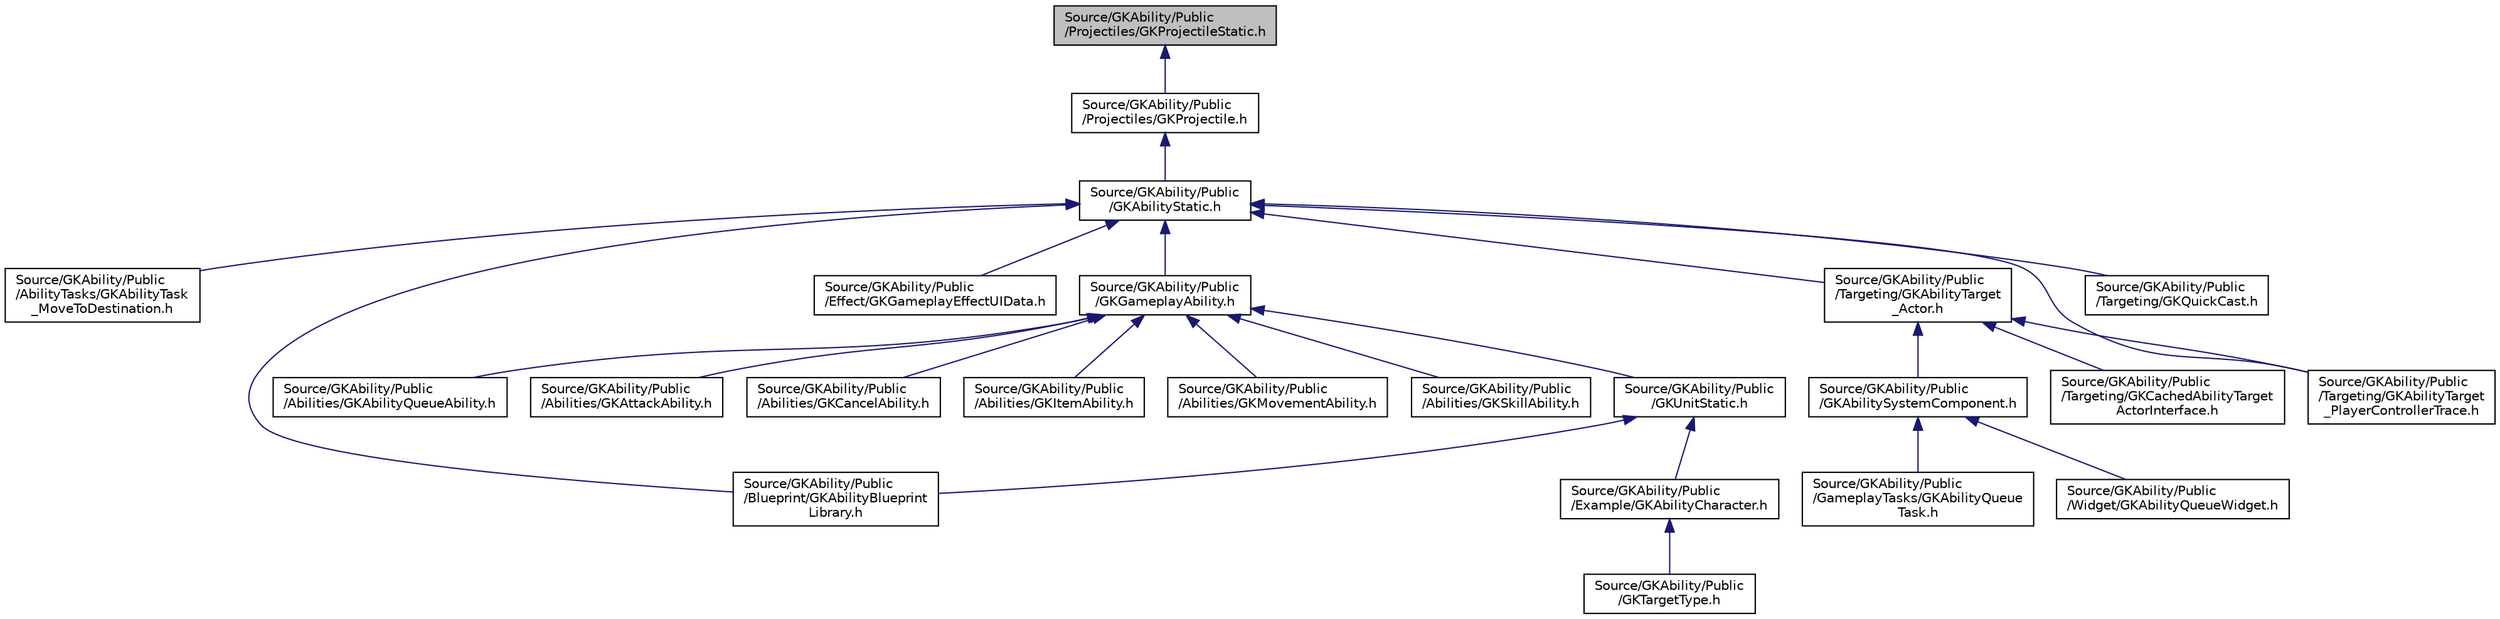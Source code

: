 digraph "Source/GKAbility/Public/Projectiles/GKProjectileStatic.h"
{
 // LATEX_PDF_SIZE
  edge [fontname="Helvetica",fontsize="10",labelfontname="Helvetica",labelfontsize="10"];
  node [fontname="Helvetica",fontsize="10",shape=record];
  Node1 [label="Source/GKAbility/Public\l/Projectiles/GKProjectileStatic.h",height=0.2,width=0.4,color="black", fillcolor="grey75", style="filled", fontcolor="black",tooltip=" "];
  Node1 -> Node2 [dir="back",color="midnightblue",fontsize="10",style="solid",fontname="Helvetica"];
  Node2 [label="Source/GKAbility/Public\l/Projectiles/GKProjectile.h",height=0.2,width=0.4,color="black", fillcolor="white", style="filled",URL="$GKProjectile_8h.html",tooltip=" "];
  Node2 -> Node3 [dir="back",color="midnightblue",fontsize="10",style="solid",fontname="Helvetica"];
  Node3 [label="Source/GKAbility/Public\l/GKAbilityStatic.h",height=0.2,width=0.4,color="black", fillcolor="white", style="filled",URL="$GKAbilityStatic_8h.html",tooltip=" "];
  Node3 -> Node4 [dir="back",color="midnightblue",fontsize="10",style="solid",fontname="Helvetica"];
  Node4 [label="Source/GKAbility/Public\l/AbilityTasks/GKAbilityTask\l_MoveToDestination.h",height=0.2,width=0.4,color="black", fillcolor="white", style="filled",URL="$GKAbilityTask__MoveToDestination_8h.html",tooltip=" "];
  Node3 -> Node5 [dir="back",color="midnightblue",fontsize="10",style="solid",fontname="Helvetica"];
  Node5 [label="Source/GKAbility/Public\l/Blueprint/GKAbilityBlueprint\lLibrary.h",height=0.2,width=0.4,color="black", fillcolor="white", style="filled",URL="$GKAbilityBlueprintLibrary_8h.html",tooltip=" "];
  Node3 -> Node6 [dir="back",color="midnightblue",fontsize="10",style="solid",fontname="Helvetica"];
  Node6 [label="Source/GKAbility/Public\l/Effect/GKGameplayEffectUIData.h",height=0.2,width=0.4,color="black", fillcolor="white", style="filled",URL="$GKGameplayEffectUIData_8h.html",tooltip=" "];
  Node3 -> Node7 [dir="back",color="midnightblue",fontsize="10",style="solid",fontname="Helvetica"];
  Node7 [label="Source/GKAbility/Public\l/GKGameplayAbility.h",height=0.2,width=0.4,color="black", fillcolor="white", style="filled",URL="$GKGameplayAbility_8h.html",tooltip=" "];
  Node7 -> Node8 [dir="back",color="midnightblue",fontsize="10",style="solid",fontname="Helvetica"];
  Node8 [label="Source/GKAbility/Public\l/Abilities/GKAbilityQueueAbility.h",height=0.2,width=0.4,color="black", fillcolor="white", style="filled",URL="$GKAbilityQueueAbility_8h.html",tooltip=" "];
  Node7 -> Node9 [dir="back",color="midnightblue",fontsize="10",style="solid",fontname="Helvetica"];
  Node9 [label="Source/GKAbility/Public\l/Abilities/GKAttackAbility.h",height=0.2,width=0.4,color="black", fillcolor="white", style="filled",URL="$GKAttackAbility_8h.html",tooltip=" "];
  Node7 -> Node10 [dir="back",color="midnightblue",fontsize="10",style="solid",fontname="Helvetica"];
  Node10 [label="Source/GKAbility/Public\l/Abilities/GKCancelAbility.h",height=0.2,width=0.4,color="black", fillcolor="white", style="filled",URL="$GKCancelAbility_8h.html",tooltip=" "];
  Node7 -> Node11 [dir="back",color="midnightblue",fontsize="10",style="solid",fontname="Helvetica"];
  Node11 [label="Source/GKAbility/Public\l/Abilities/GKItemAbility.h",height=0.2,width=0.4,color="black", fillcolor="white", style="filled",URL="$GKItemAbility_8h.html",tooltip=" "];
  Node7 -> Node12 [dir="back",color="midnightblue",fontsize="10",style="solid",fontname="Helvetica"];
  Node12 [label="Source/GKAbility/Public\l/Abilities/GKMovementAbility.h",height=0.2,width=0.4,color="black", fillcolor="white", style="filled",URL="$GKMovementAbility_8h.html",tooltip=" "];
  Node7 -> Node13 [dir="back",color="midnightblue",fontsize="10",style="solid",fontname="Helvetica"];
  Node13 [label="Source/GKAbility/Public\l/Abilities/GKSkillAbility.h",height=0.2,width=0.4,color="black", fillcolor="white", style="filled",URL="$GKSkillAbility_8h.html",tooltip=" "];
  Node7 -> Node14 [dir="back",color="midnightblue",fontsize="10",style="solid",fontname="Helvetica"];
  Node14 [label="Source/GKAbility/Public\l/GKUnitStatic.h",height=0.2,width=0.4,color="black", fillcolor="white", style="filled",URL="$GKUnitStatic_8h.html",tooltip=" "];
  Node14 -> Node5 [dir="back",color="midnightblue",fontsize="10",style="solid",fontname="Helvetica"];
  Node14 -> Node15 [dir="back",color="midnightblue",fontsize="10",style="solid",fontname="Helvetica"];
  Node15 [label="Source/GKAbility/Public\l/Example/GKAbilityCharacter.h",height=0.2,width=0.4,color="black", fillcolor="white", style="filled",URL="$GKAbilityCharacter_8h.html",tooltip=" "];
  Node15 -> Node16 [dir="back",color="midnightblue",fontsize="10",style="solid",fontname="Helvetica"];
  Node16 [label="Source/GKAbility/Public\l/GKTargetType.h",height=0.2,width=0.4,color="black", fillcolor="white", style="filled",URL="$GKTargetType_8h.html",tooltip=" "];
  Node3 -> Node17 [dir="back",color="midnightblue",fontsize="10",style="solid",fontname="Helvetica"];
  Node17 [label="Source/GKAbility/Public\l/Targeting/GKAbilityTarget\l_Actor.h",height=0.2,width=0.4,color="black", fillcolor="white", style="filled",URL="$GKAbilityTarget__Actor_8h.html",tooltip=" "];
  Node17 -> Node18 [dir="back",color="midnightblue",fontsize="10",style="solid",fontname="Helvetica"];
  Node18 [label="Source/GKAbility/Public\l/GKAbilitySystemComponent.h",height=0.2,width=0.4,color="black", fillcolor="white", style="filled",URL="$GKAbilitySystemComponent_8h.html",tooltip=" "];
  Node18 -> Node19 [dir="back",color="midnightblue",fontsize="10",style="solid",fontname="Helvetica"];
  Node19 [label="Source/GKAbility/Public\l/GameplayTasks/GKAbilityQueue\lTask.h",height=0.2,width=0.4,color="black", fillcolor="white", style="filled",URL="$GKAbilityQueueTask_8h.html",tooltip=" "];
  Node18 -> Node20 [dir="back",color="midnightblue",fontsize="10",style="solid",fontname="Helvetica"];
  Node20 [label="Source/GKAbility/Public\l/Widget/GKAbilityQueueWidget.h",height=0.2,width=0.4,color="black", fillcolor="white", style="filled",URL="$GKAbilityQueueWidget_8h.html",tooltip=" "];
  Node17 -> Node21 [dir="back",color="midnightblue",fontsize="10",style="solid",fontname="Helvetica"];
  Node21 [label="Source/GKAbility/Public\l/Targeting/GKAbilityTarget\l_PlayerControllerTrace.h",height=0.2,width=0.4,color="black", fillcolor="white", style="filled",URL="$GKAbilityTarget__PlayerControllerTrace_8h.html",tooltip=" "];
  Node17 -> Node22 [dir="back",color="midnightblue",fontsize="10",style="solid",fontname="Helvetica"];
  Node22 [label="Source/GKAbility/Public\l/Targeting/GKCachedAbilityTarget\lActorInterface.h",height=0.2,width=0.4,color="black", fillcolor="white", style="filled",URL="$GKCachedAbilityTargetActorInterface_8h.html",tooltip=" "];
  Node3 -> Node21 [dir="back",color="midnightblue",fontsize="10",style="solid",fontname="Helvetica"];
  Node3 -> Node23 [dir="back",color="midnightblue",fontsize="10",style="solid",fontname="Helvetica"];
  Node23 [label="Source/GKAbility/Public\l/Targeting/GKQuickCast.h",height=0.2,width=0.4,color="black", fillcolor="white", style="filled",URL="$GKQuickCast_8h.html",tooltip=" "];
}
